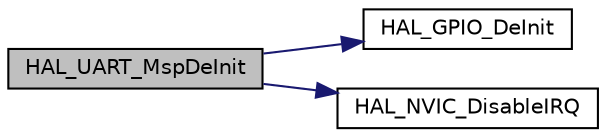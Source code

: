 digraph "HAL_UART_MspDeInit"
{
 // LATEX_PDF_SIZE
  edge [fontname="Helvetica",fontsize="10",labelfontname="Helvetica",labelfontsize="10"];
  node [fontname="Helvetica",fontsize="10",shape=record];
  rankdir="LR";
  Node1 [label="HAL_UART_MspDeInit",height=0.2,width=0.4,color="black", fillcolor="grey75", style="filled", fontcolor="black",tooltip="UART MSP De-Initialization This function freeze the hardware resources used in this example."];
  Node1 -> Node2 [color="midnightblue",fontsize="10",style="solid",fontname="Helvetica"];
  Node2 [label="HAL_GPIO_DeInit",height=0.2,width=0.4,color="black", fillcolor="white", style="filled",URL="$group__GPIO__Exported__Functions__Group1.html#gafe9c756b5aa18961032a3f8aa572959b",tooltip=" "];
  Node1 -> Node3 [color="midnightblue",fontsize="10",style="solid",fontname="Helvetica"];
  Node3 [label="HAL_NVIC_DisableIRQ",height=0.2,width=0.4,color="black", fillcolor="white", style="filled",URL="$group__CORTEX__Exported__Functions__Group1.html#ga50ca6290e068821cb84aa168f3e13967",tooltip=" "];
}
